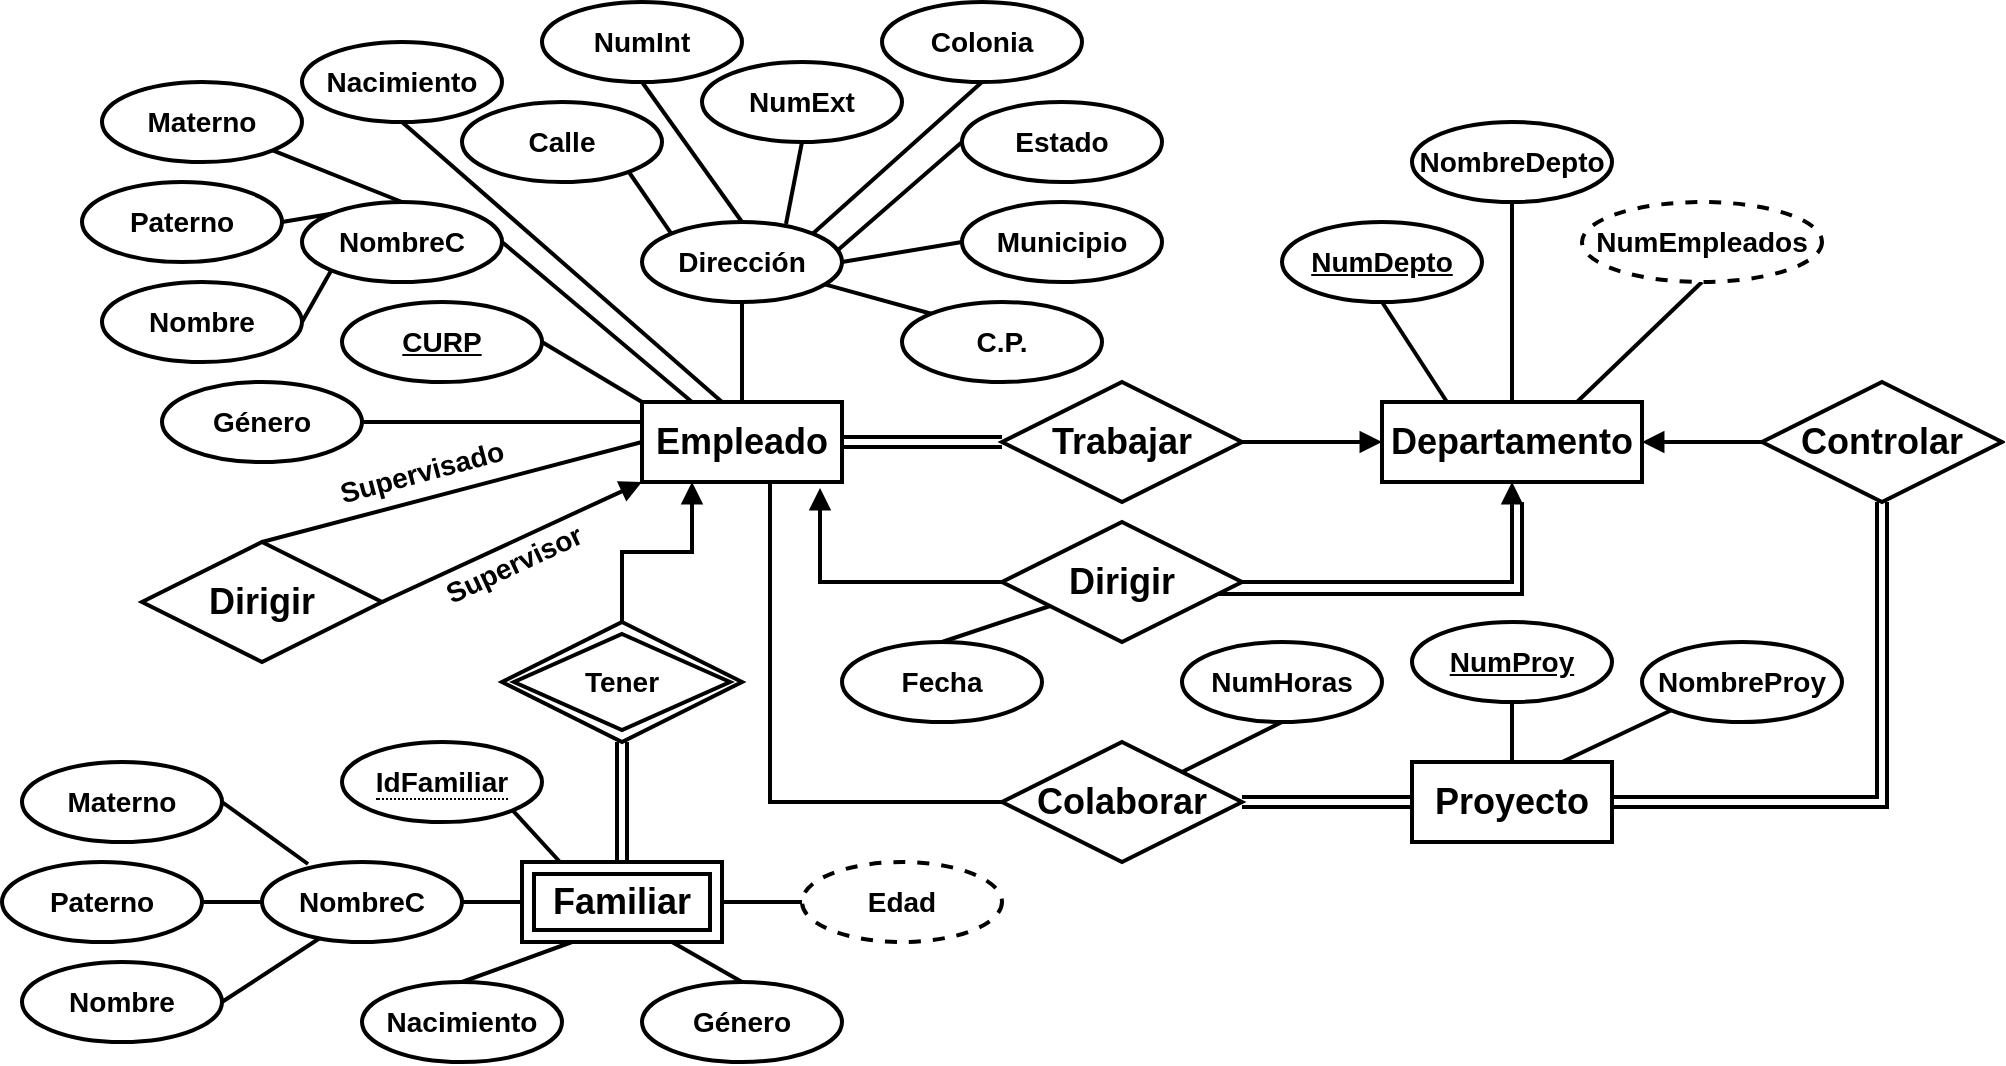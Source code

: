 <mxfile version="13.5.7" type="device"><diagram id="C5RBs43oDa-KdzZeNtuy" name="Page-1"><mxGraphModel dx="2522" dy="1682" grid="1" gridSize="10" guides="1" tooltips="1" connect="1" arrows="1" fold="1" page="1" pageScale="1" pageWidth="827" pageHeight="1169" math="0" shadow="0"><root><mxCell id="WIyWlLk6GJQsqaUBKTNV-0"/><mxCell id="WIyWlLk6GJQsqaUBKTNV-1" parent="WIyWlLk6GJQsqaUBKTNV-0"/><mxCell id="ffeDZTOD3uXCROzvayTP-34" style="edgeStyle=none;rounded=0;orthogonalLoop=1;jettySize=auto;html=1;exitX=1;exitY=0.5;exitDx=0;exitDy=0;entryX=0;entryY=0.5;entryDx=0;entryDy=0;endArrow=none;endFill=0;strokeWidth=2;fontSize=18;shape=link;" parent="WIyWlLk6GJQsqaUBKTNV-1" source="ffeDZTOD3uXCROzvayTP-0" target="ffeDZTOD3uXCROzvayTP-33" edge="1"><mxGeometry relative="1" as="geometry"/></mxCell><mxCell id="ffeDZTOD3uXCROzvayTP-0" value="Empleado" style="whiteSpace=wrap;html=1;align=center;fontSize=18;fontStyle=1;strokeWidth=2;" parent="WIyWlLk6GJQsqaUBKTNV-1" vertex="1"><mxGeometry x="-910" y="200" width="100" height="40" as="geometry"/></mxCell><mxCell id="ffeDZTOD3uXCROzvayTP-19" style="rounded=0;orthogonalLoop=1;jettySize=auto;html=1;exitX=1;exitY=0.5;exitDx=0;exitDy=0;endArrow=none;endFill=0;strokeWidth=2;fontSize=14;entryX=0.25;entryY=0;entryDx=0;entryDy=0;" parent="WIyWlLk6GJQsqaUBKTNV-1" source="ffeDZTOD3uXCROzvayTP-3" target="ffeDZTOD3uXCROzvayTP-0" edge="1"><mxGeometry relative="1" as="geometry"><mxPoint x="-900" y="201" as="targetPoint"/></mxGeometry></mxCell><mxCell id="ffeDZTOD3uXCROzvayTP-3" value="NombreC" style="ellipse;whiteSpace=wrap;html=1;align=center;fontSize=14;fontStyle=1;strokeWidth=2;" parent="WIyWlLk6GJQsqaUBKTNV-1" vertex="1"><mxGeometry x="-1080" y="100" width="100" height="40" as="geometry"/></mxCell><mxCell id="ffeDZTOD3uXCROzvayTP-18" style="rounded=0;orthogonalLoop=1;jettySize=auto;html=1;exitX=1;exitY=0.5;exitDx=0;exitDy=0;entryX=0;entryY=0;entryDx=0;entryDy=0;fontSize=14;endArrow=none;endFill=0;strokeWidth=2;" parent="WIyWlLk6GJQsqaUBKTNV-1" source="ffeDZTOD3uXCROzvayTP-4" target="ffeDZTOD3uXCROzvayTP-0" edge="1"><mxGeometry relative="1" as="geometry"/></mxCell><mxCell id="ffeDZTOD3uXCROzvayTP-4" value="CURP" style="ellipse;whiteSpace=wrap;html=1;align=center;fontStyle=5;fontSize=14;strokeWidth=2;" parent="WIyWlLk6GJQsqaUBKTNV-1" vertex="1"><mxGeometry x="-1060" y="150" width="100" height="40" as="geometry"/></mxCell><mxCell id="ffeDZTOD3uXCROzvayTP-23" style="edgeStyle=none;rounded=0;orthogonalLoop=1;jettySize=auto;html=1;exitX=0.5;exitY=1;exitDx=0;exitDy=0;entryX=0.4;entryY=0;entryDx=0;entryDy=0;endArrow=none;endFill=0;strokeWidth=2;fontSize=14;entryPerimeter=0;" parent="WIyWlLk6GJQsqaUBKTNV-1" source="ffeDZTOD3uXCROzvayTP-5" target="ffeDZTOD3uXCROzvayTP-0" edge="1"><mxGeometry relative="1" as="geometry"/></mxCell><mxCell id="ffeDZTOD3uXCROzvayTP-5" value="Nacimiento" style="ellipse;whiteSpace=wrap;html=1;align=center;fontSize=14;fontStyle=1;strokeWidth=2;" parent="WIyWlLk6GJQsqaUBKTNV-1" vertex="1"><mxGeometry x="-1080" y="20" width="100" height="40" as="geometry"/></mxCell><mxCell id="ffeDZTOD3uXCROzvayTP-20" style="edgeStyle=none;rounded=0;orthogonalLoop=1;jettySize=auto;html=1;exitX=1;exitY=0.5;exitDx=0;exitDy=0;entryX=0;entryY=1;entryDx=0;entryDy=0;endArrow=none;endFill=0;strokeWidth=2;fontSize=14;" parent="WIyWlLk6GJQsqaUBKTNV-1" source="ffeDZTOD3uXCROzvayTP-6" target="ffeDZTOD3uXCROzvayTP-3" edge="1"><mxGeometry relative="1" as="geometry"/></mxCell><mxCell id="ffeDZTOD3uXCROzvayTP-6" value="Nombre" style="ellipse;whiteSpace=wrap;html=1;align=center;fontSize=14;fontStyle=1;strokeWidth=2;" parent="WIyWlLk6GJQsqaUBKTNV-1" vertex="1"><mxGeometry x="-1180" y="140" width="100" height="40" as="geometry"/></mxCell><mxCell id="ffeDZTOD3uXCROzvayTP-21" style="edgeStyle=none;rounded=0;orthogonalLoop=1;jettySize=auto;html=1;exitX=1;exitY=0.5;exitDx=0;exitDy=0;entryX=0;entryY=0;entryDx=0;entryDy=0;endArrow=none;endFill=0;strokeWidth=2;fontSize=14;" parent="WIyWlLk6GJQsqaUBKTNV-1" source="ffeDZTOD3uXCROzvayTP-7" target="ffeDZTOD3uXCROzvayTP-3" edge="1"><mxGeometry relative="1" as="geometry"/></mxCell><mxCell id="ffeDZTOD3uXCROzvayTP-7" value="Paterno" style="ellipse;whiteSpace=wrap;html=1;align=center;fontSize=14;fontStyle=1;strokeWidth=2;" parent="WIyWlLk6GJQsqaUBKTNV-1" vertex="1"><mxGeometry x="-1190" y="90" width="100" height="40" as="geometry"/></mxCell><mxCell id="ffeDZTOD3uXCROzvayTP-22" style="edgeStyle=none;rounded=0;orthogonalLoop=1;jettySize=auto;html=1;exitX=1;exitY=1;exitDx=0;exitDy=0;entryX=0.5;entryY=0;entryDx=0;entryDy=0;endArrow=none;endFill=0;strokeWidth=2;fontSize=14;" parent="WIyWlLk6GJQsqaUBKTNV-1" source="ffeDZTOD3uXCROzvayTP-8" target="ffeDZTOD3uXCROzvayTP-3" edge="1"><mxGeometry relative="1" as="geometry"/></mxCell><mxCell id="ffeDZTOD3uXCROzvayTP-8" value="Materno" style="ellipse;whiteSpace=wrap;html=1;align=center;fontSize=14;fontStyle=1;strokeWidth=2;" parent="WIyWlLk6GJQsqaUBKTNV-1" vertex="1"><mxGeometry x="-1180" y="40" width="100" height="40" as="geometry"/></mxCell><mxCell id="ffeDZTOD3uXCROzvayTP-24" style="edgeStyle=none;rounded=0;orthogonalLoop=1;jettySize=auto;html=1;exitX=0.5;exitY=1;exitDx=0;exitDy=0;entryX=0.5;entryY=0;entryDx=0;entryDy=0;endArrow=none;endFill=0;strokeWidth=2;fontSize=14;" parent="WIyWlLk6GJQsqaUBKTNV-1" source="ffeDZTOD3uXCROzvayTP-9" target="ffeDZTOD3uXCROzvayTP-0" edge="1"><mxGeometry relative="1" as="geometry"/></mxCell><mxCell id="ffeDZTOD3uXCROzvayTP-9" value="Dirección" style="ellipse;whiteSpace=wrap;html=1;align=center;fontSize=14;fontStyle=1;strokeWidth=2;" parent="WIyWlLk6GJQsqaUBKTNV-1" vertex="1"><mxGeometry x="-910" y="110" width="100" height="40" as="geometry"/></mxCell><mxCell id="ffeDZTOD3uXCROzvayTP-25" style="edgeStyle=none;rounded=0;orthogonalLoop=1;jettySize=auto;html=1;entryX=0;entryY=0;entryDx=0;entryDy=0;endArrow=none;endFill=0;strokeWidth=2;fontSize=14;" parent="WIyWlLk6GJQsqaUBKTNV-1" target="ffeDZTOD3uXCROzvayTP-9" edge="1"><mxGeometry relative="1" as="geometry"><mxPoint x="-920" y="80" as="sourcePoint"/></mxGeometry></mxCell><mxCell id="ffeDZTOD3uXCROzvayTP-10" value="Calle" style="ellipse;whiteSpace=wrap;html=1;align=center;fontSize=14;fontStyle=1;strokeWidth=2;" parent="WIyWlLk6GJQsqaUBKTNV-1" vertex="1"><mxGeometry x="-1000" y="50" width="100" height="40" as="geometry"/></mxCell><mxCell id="ffeDZTOD3uXCROzvayTP-26" style="edgeStyle=none;rounded=0;orthogonalLoop=1;jettySize=auto;html=1;exitX=0.5;exitY=1;exitDx=0;exitDy=0;entryX=0.5;entryY=0;entryDx=0;entryDy=0;endArrow=none;endFill=0;strokeWidth=2;fontSize=14;" parent="WIyWlLk6GJQsqaUBKTNV-1" source="ffeDZTOD3uXCROzvayTP-11" target="ffeDZTOD3uXCROzvayTP-9" edge="1"><mxGeometry relative="1" as="geometry"/></mxCell><mxCell id="ffeDZTOD3uXCROzvayTP-11" value="NumInt" style="ellipse;whiteSpace=wrap;html=1;align=center;fontSize=14;fontStyle=1;strokeWidth=2;" parent="WIyWlLk6GJQsqaUBKTNV-1" vertex="1"><mxGeometry x="-960" width="100" height="40" as="geometry"/></mxCell><mxCell id="ffeDZTOD3uXCROzvayTP-27" style="edgeStyle=none;rounded=0;orthogonalLoop=1;jettySize=auto;html=1;exitX=0.5;exitY=1;exitDx=0;exitDy=0;entryX=0.72;entryY=0.025;entryDx=0;entryDy=0;endArrow=none;endFill=0;strokeWidth=2;fontSize=14;entryPerimeter=0;" parent="WIyWlLk6GJQsqaUBKTNV-1" source="ffeDZTOD3uXCROzvayTP-12" target="ffeDZTOD3uXCROzvayTP-9" edge="1"><mxGeometry relative="1" as="geometry"/></mxCell><mxCell id="ffeDZTOD3uXCROzvayTP-12" value="NumExt" style="ellipse;whiteSpace=wrap;html=1;align=center;fontSize=14;fontStyle=1;strokeWidth=2;" parent="WIyWlLk6GJQsqaUBKTNV-1" vertex="1"><mxGeometry x="-880" y="30" width="100" height="40" as="geometry"/></mxCell><mxCell id="ffeDZTOD3uXCROzvayTP-30" style="edgeStyle=none;rounded=0;orthogonalLoop=1;jettySize=auto;html=1;exitX=0;exitY=0.5;exitDx=0;exitDy=0;entryX=1;entryY=0.5;entryDx=0;entryDy=0;endArrow=none;endFill=0;strokeWidth=2;fontSize=14;" parent="WIyWlLk6GJQsqaUBKTNV-1" source="ffeDZTOD3uXCROzvayTP-13" target="ffeDZTOD3uXCROzvayTP-9" edge="1"><mxGeometry relative="1" as="geometry"/></mxCell><mxCell id="ffeDZTOD3uXCROzvayTP-13" value="Municipio" style="ellipse;whiteSpace=wrap;html=1;align=center;fontSize=14;fontStyle=1;strokeWidth=2;" parent="WIyWlLk6GJQsqaUBKTNV-1" vertex="1"><mxGeometry x="-750" y="100" width="100" height="40" as="geometry"/></mxCell><mxCell id="ffeDZTOD3uXCROzvayTP-28" style="edgeStyle=none;rounded=0;orthogonalLoop=1;jettySize=auto;html=1;exitX=0.5;exitY=1;exitDx=0;exitDy=0;entryX=1;entryY=0;entryDx=0;entryDy=0;endArrow=none;endFill=0;strokeWidth=2;fontSize=14;" parent="WIyWlLk6GJQsqaUBKTNV-1" source="ffeDZTOD3uXCROzvayTP-14" target="ffeDZTOD3uXCROzvayTP-9" edge="1"><mxGeometry relative="1" as="geometry"/></mxCell><mxCell id="ffeDZTOD3uXCROzvayTP-14" value="Colonia" style="ellipse;whiteSpace=wrap;html=1;align=center;fontSize=14;fontStyle=1;strokeWidth=2;" parent="WIyWlLk6GJQsqaUBKTNV-1" vertex="1"><mxGeometry x="-790" width="100" height="40" as="geometry"/></mxCell><mxCell id="ffeDZTOD3uXCROzvayTP-29" style="edgeStyle=none;rounded=0;orthogonalLoop=1;jettySize=auto;html=1;exitX=0;exitY=0.5;exitDx=0;exitDy=0;entryX=0.98;entryY=0.35;entryDx=0;entryDy=0;endArrow=none;endFill=0;strokeWidth=2;fontSize=14;entryPerimeter=0;" parent="WIyWlLk6GJQsqaUBKTNV-1" source="ffeDZTOD3uXCROzvayTP-15" target="ffeDZTOD3uXCROzvayTP-9" edge="1"><mxGeometry relative="1" as="geometry"/></mxCell><mxCell id="ffeDZTOD3uXCROzvayTP-15" value="Estado" style="ellipse;whiteSpace=wrap;html=1;align=center;fontSize=14;fontStyle=1;strokeWidth=2;" parent="WIyWlLk6GJQsqaUBKTNV-1" vertex="1"><mxGeometry x="-750" y="50" width="100" height="40" as="geometry"/></mxCell><mxCell id="ffeDZTOD3uXCROzvayTP-31" style="edgeStyle=none;rounded=0;orthogonalLoop=1;jettySize=auto;html=1;exitX=0;exitY=0;exitDx=0;exitDy=0;endArrow=none;endFill=0;strokeWidth=2;fontSize=14;" parent="WIyWlLk6GJQsqaUBKTNV-1" source="ffeDZTOD3uXCROzvayTP-16" target="ffeDZTOD3uXCROzvayTP-9" edge="1"><mxGeometry relative="1" as="geometry"/></mxCell><mxCell id="ffeDZTOD3uXCROzvayTP-16" value="C.P." style="ellipse;whiteSpace=wrap;html=1;align=center;fontSize=14;fontStyle=1;strokeWidth=2;" parent="WIyWlLk6GJQsqaUBKTNV-1" vertex="1"><mxGeometry x="-780" y="150" width="100" height="40" as="geometry"/></mxCell><mxCell id="ffeDZTOD3uXCROzvayTP-88" style="edgeStyle=none;rounded=0;orthogonalLoop=1;jettySize=auto;html=1;exitX=1;exitY=0.5;exitDx=0;exitDy=0;entryX=0;entryY=0.25;entryDx=0;entryDy=0;startArrow=none;startFill=0;endArrow=none;endFill=0;strokeWidth=2;fontSize=14;" parent="WIyWlLk6GJQsqaUBKTNV-1" source="ffeDZTOD3uXCROzvayTP-17" target="ffeDZTOD3uXCROzvayTP-0" edge="1"><mxGeometry relative="1" as="geometry"/></mxCell><mxCell id="ffeDZTOD3uXCROzvayTP-17" value="Género" style="ellipse;whiteSpace=wrap;html=1;align=center;fontSize=14;fontStyle=1;strokeWidth=2;" parent="WIyWlLk6GJQsqaUBKTNV-1" vertex="1"><mxGeometry x="-1150" y="190" width="100" height="40" as="geometry"/></mxCell><mxCell id="ffeDZTOD3uXCROzvayTP-32" value="Departamento" style="whiteSpace=wrap;html=1;align=center;fontSize=18;fontStyle=1;strokeWidth=2;" parent="WIyWlLk6GJQsqaUBKTNV-1" vertex="1"><mxGeometry x="-540" y="200" width="130" height="40" as="geometry"/></mxCell><mxCell id="ffeDZTOD3uXCROzvayTP-35" style="edgeStyle=none;rounded=0;orthogonalLoop=1;jettySize=auto;html=1;exitX=1;exitY=0.5;exitDx=0;exitDy=0;entryX=0;entryY=0.5;entryDx=0;entryDy=0;endArrow=block;endFill=1;strokeWidth=2;fontSize=18;" parent="WIyWlLk6GJQsqaUBKTNV-1" source="ffeDZTOD3uXCROzvayTP-33" target="ffeDZTOD3uXCROzvayTP-32" edge="1"><mxGeometry relative="1" as="geometry"/></mxCell><mxCell id="ffeDZTOD3uXCROzvayTP-33" value="Trabajar" style="shape=rhombus;perimeter=rhombusPerimeter;whiteSpace=wrap;html=1;align=center;strokeWidth=2;fontSize=18;fontStyle=1" parent="WIyWlLk6GJQsqaUBKTNV-1" vertex="1"><mxGeometry x="-730" y="190" width="120" height="60" as="geometry"/></mxCell><mxCell id="ffeDZTOD3uXCROzvayTP-37" style="edgeStyle=orthogonalEdgeStyle;rounded=0;orthogonalLoop=1;jettySize=auto;html=1;exitX=1;exitY=0.5;exitDx=0;exitDy=0;entryX=0.5;entryY=1;entryDx=0;entryDy=0;endArrow=block;endFill=1;strokeWidth=2;fontSize=18;" parent="WIyWlLk6GJQsqaUBKTNV-1" source="ffeDZTOD3uXCROzvayTP-36" target="ffeDZTOD3uXCROzvayTP-32" edge="1"><mxGeometry relative="1" as="geometry"/></mxCell><mxCell id="ffeDZTOD3uXCROzvayTP-38" style="edgeStyle=orthogonalEdgeStyle;rounded=0;orthogonalLoop=1;jettySize=auto;html=1;exitX=0;exitY=0.5;exitDx=0;exitDy=0;entryX=0.89;entryY=1.075;entryDx=0;entryDy=0;endArrow=block;endFill=1;strokeWidth=2;fontSize=18;entryPerimeter=0;" parent="WIyWlLk6GJQsqaUBKTNV-1" source="ffeDZTOD3uXCROzvayTP-36" target="ffeDZTOD3uXCROzvayTP-0" edge="1"><mxGeometry relative="1" as="geometry"/></mxCell><mxCell id="ffeDZTOD3uXCROzvayTP-36" value="Dirigir" style="shape=rhombus;perimeter=rhombusPerimeter;whiteSpace=wrap;html=1;align=center;strokeWidth=2;fontSize=18;fontStyle=1" parent="WIyWlLk6GJQsqaUBKTNV-1" vertex="1"><mxGeometry x="-730" y="260" width="120" height="60" as="geometry"/></mxCell><mxCell id="ffeDZTOD3uXCROzvayTP-39" style="edgeStyle=orthogonalEdgeStyle;rounded=0;orthogonalLoop=1;jettySize=auto;html=1;exitX=0.9;exitY=0.633;exitDx=0;exitDy=0;endArrow=none;endFill=0;strokeWidth=2;fontSize=18;exitPerimeter=0;" parent="WIyWlLk6GJQsqaUBKTNV-1" edge="1"><mxGeometry relative="1" as="geometry"><mxPoint x="-622" y="295.98" as="sourcePoint"/><mxPoint x="-470" y="250" as="targetPoint"/><Array as="points"><mxPoint x="-470" y="296"/></Array></mxGeometry></mxCell><mxCell id="ffeDZTOD3uXCROzvayTP-41" style="rounded=0;orthogonalLoop=1;jettySize=auto;html=1;exitX=0.5;exitY=0;exitDx=0;exitDy=0;endArrow=none;endFill=0;strokeWidth=2;fontSize=18;" parent="WIyWlLk6GJQsqaUBKTNV-1" source="ffeDZTOD3uXCROzvayTP-40" target="ffeDZTOD3uXCROzvayTP-36" edge="1"><mxGeometry relative="1" as="geometry"/></mxCell><mxCell id="ffeDZTOD3uXCROzvayTP-40" value="Fecha" style="ellipse;whiteSpace=wrap;html=1;align=center;fontSize=14;fontStyle=1;strokeWidth=2;" parent="WIyWlLk6GJQsqaUBKTNV-1" vertex="1"><mxGeometry x="-810" y="320" width="100" height="40" as="geometry"/></mxCell><mxCell id="ffeDZTOD3uXCROzvayTP-55" style="edgeStyle=orthogonalEdgeStyle;shape=link;rounded=0;orthogonalLoop=1;jettySize=auto;html=1;exitX=0;exitY=0.5;exitDx=0;exitDy=0;entryX=1;entryY=0.5;entryDx=0;entryDy=0;startArrow=block;startFill=1;endArrow=block;endFill=1;strokeWidth=2;fontSize=14;" parent="WIyWlLk6GJQsqaUBKTNV-1" source="ffeDZTOD3uXCROzvayTP-43" target="ffeDZTOD3uXCROzvayTP-54" edge="1"><mxGeometry relative="1" as="geometry"/></mxCell><mxCell id="ffeDZTOD3uXCROzvayTP-43" value="Proyecto" style="whiteSpace=wrap;html=1;align=center;fontSize=18;fontStyle=1;strokeWidth=2;" parent="WIyWlLk6GJQsqaUBKTNV-1" vertex="1"><mxGeometry x="-525" y="380" width="100" height="40" as="geometry"/></mxCell><mxCell id="ffeDZTOD3uXCROzvayTP-47" style="edgeStyle=none;rounded=0;orthogonalLoop=1;jettySize=auto;html=1;exitX=0.5;exitY=1;exitDx=0;exitDy=0;entryX=0.25;entryY=0;entryDx=0;entryDy=0;endArrow=none;endFill=0;strokeWidth=2;fontSize=14;" parent="WIyWlLk6GJQsqaUBKTNV-1" source="ffeDZTOD3uXCROzvayTP-44" target="ffeDZTOD3uXCROzvayTP-32" edge="1"><mxGeometry relative="1" as="geometry"/></mxCell><mxCell id="ffeDZTOD3uXCROzvayTP-44" value="NumDepto" style="ellipse;whiteSpace=wrap;html=1;align=center;fontStyle=5;fontSize=14;strokeWidth=2;" parent="WIyWlLk6GJQsqaUBKTNV-1" vertex="1"><mxGeometry x="-590" y="110" width="100" height="40" as="geometry"/></mxCell><mxCell id="ffeDZTOD3uXCROzvayTP-48" style="edgeStyle=none;rounded=0;orthogonalLoop=1;jettySize=auto;html=1;exitX=0.5;exitY=1;exitDx=0;exitDy=0;entryX=0.5;entryY=0;entryDx=0;entryDy=0;endArrow=none;endFill=0;strokeWidth=2;fontSize=14;" parent="WIyWlLk6GJQsqaUBKTNV-1" source="ffeDZTOD3uXCROzvayTP-45" target="ffeDZTOD3uXCROzvayTP-32" edge="1"><mxGeometry relative="1" as="geometry"/></mxCell><mxCell id="ffeDZTOD3uXCROzvayTP-45" value="NombreDepto" style="ellipse;whiteSpace=wrap;html=1;align=center;fontSize=14;fontStyle=1;strokeWidth=2;" parent="WIyWlLk6GJQsqaUBKTNV-1" vertex="1"><mxGeometry x="-525" y="60" width="100" height="40" as="geometry"/></mxCell><mxCell id="ffeDZTOD3uXCROzvayTP-49" style="edgeStyle=none;rounded=0;orthogonalLoop=1;jettySize=auto;html=1;exitX=0.5;exitY=1;exitDx=0;exitDy=0;entryX=0.75;entryY=0;entryDx=0;entryDy=0;endArrow=none;endFill=0;strokeWidth=2;fontSize=14;" parent="WIyWlLk6GJQsqaUBKTNV-1" source="ffeDZTOD3uXCROzvayTP-46" target="ffeDZTOD3uXCROzvayTP-32" edge="1"><mxGeometry relative="1" as="geometry"/></mxCell><mxCell id="ffeDZTOD3uXCROzvayTP-46" value="NumEmpleados" style="ellipse;whiteSpace=wrap;html=1;align=center;dashed=1;strokeWidth=2;fontSize=14;fontStyle=1" parent="WIyWlLk6GJQsqaUBKTNV-1" vertex="1"><mxGeometry x="-440" y="100" width="120" height="40" as="geometry"/></mxCell><mxCell id="ffeDZTOD3uXCROzvayTP-51" style="edgeStyle=none;rounded=0;orthogonalLoop=1;jettySize=auto;html=1;exitX=0;exitY=0.5;exitDx=0;exitDy=0;entryX=1;entryY=0.5;entryDx=0;entryDy=0;endArrow=block;endFill=1;strokeWidth=2;fontSize=14;" parent="WIyWlLk6GJQsqaUBKTNV-1" source="ffeDZTOD3uXCROzvayTP-50" target="ffeDZTOD3uXCROzvayTP-32" edge="1"><mxGeometry relative="1" as="geometry"/></mxCell><mxCell id="ffeDZTOD3uXCROzvayTP-53" style="edgeStyle=orthogonalEdgeStyle;rounded=0;orthogonalLoop=1;jettySize=auto;html=1;exitX=0.5;exitY=1;exitDx=0;exitDy=0;entryX=1;entryY=0.5;entryDx=0;entryDy=0;endArrow=none;endFill=0;strokeWidth=2;fontSize=14;shape=link;" parent="WIyWlLk6GJQsqaUBKTNV-1" source="ffeDZTOD3uXCROzvayTP-50" target="ffeDZTOD3uXCROzvayTP-43" edge="1"><mxGeometry relative="1" as="geometry"/></mxCell><mxCell id="ffeDZTOD3uXCROzvayTP-50" value="Controlar" style="shape=rhombus;perimeter=rhombusPerimeter;whiteSpace=wrap;html=1;align=center;strokeWidth=2;fontSize=18;fontStyle=1" parent="WIyWlLk6GJQsqaUBKTNV-1" vertex="1"><mxGeometry x="-350" y="190" width="120" height="60" as="geometry"/></mxCell><mxCell id="ffeDZTOD3uXCROzvayTP-56" style="edgeStyle=orthogonalEdgeStyle;rounded=0;orthogonalLoop=1;jettySize=auto;html=1;exitX=0;exitY=0.5;exitDx=0;exitDy=0;entryX=0.64;entryY=1.025;entryDx=0;entryDy=0;startArrow=none;startFill=0;endArrow=none;endFill=0;strokeWidth=2;fontSize=14;entryPerimeter=0;" parent="WIyWlLk6GJQsqaUBKTNV-1" source="ffeDZTOD3uXCROzvayTP-54" target="ffeDZTOD3uXCROzvayTP-0" edge="1"><mxGeometry relative="1" as="geometry"/></mxCell><mxCell id="ffeDZTOD3uXCROzvayTP-54" value="Colaborar" style="shape=rhombus;perimeter=rhombusPerimeter;whiteSpace=wrap;html=1;align=center;strokeWidth=2;fontSize=18;fontStyle=1" parent="WIyWlLk6GJQsqaUBKTNV-1" vertex="1"><mxGeometry x="-730" y="370" width="120" height="60" as="geometry"/></mxCell><mxCell id="ffeDZTOD3uXCROzvayTP-58" style="rounded=0;orthogonalLoop=1;jettySize=auto;html=1;exitX=0.5;exitY=1;exitDx=0;exitDy=0;startArrow=none;startFill=0;endArrow=none;endFill=0;strokeWidth=2;fontSize=14;" parent="WIyWlLk6GJQsqaUBKTNV-1" source="ffeDZTOD3uXCROzvayTP-57" target="ffeDZTOD3uXCROzvayTP-54" edge="1"><mxGeometry relative="1" as="geometry"/></mxCell><mxCell id="ffeDZTOD3uXCROzvayTP-57" value="NumHoras" style="ellipse;whiteSpace=wrap;html=1;align=center;fontSize=14;fontStyle=1;strokeWidth=2;" parent="WIyWlLk6GJQsqaUBKTNV-1" vertex="1"><mxGeometry x="-640" y="320" width="100" height="40" as="geometry"/></mxCell><mxCell id="ffeDZTOD3uXCROzvayTP-60" style="edgeStyle=none;rounded=0;orthogonalLoop=1;jettySize=auto;html=1;exitX=0.5;exitY=1;exitDx=0;exitDy=0;entryX=0.5;entryY=0;entryDx=0;entryDy=0;startArrow=none;startFill=0;endArrow=none;endFill=0;strokeWidth=2;fontSize=14;" parent="WIyWlLk6GJQsqaUBKTNV-1" source="ffeDZTOD3uXCROzvayTP-59" target="ffeDZTOD3uXCROzvayTP-43" edge="1"><mxGeometry relative="1" as="geometry"/></mxCell><mxCell id="ffeDZTOD3uXCROzvayTP-59" value="NumProy" style="ellipse;whiteSpace=wrap;html=1;align=center;fontStyle=5;fontSize=14;strokeWidth=2;" parent="WIyWlLk6GJQsqaUBKTNV-1" vertex="1"><mxGeometry x="-525" y="310" width="100" height="40" as="geometry"/></mxCell><mxCell id="ffeDZTOD3uXCROzvayTP-62" style="edgeStyle=none;rounded=0;orthogonalLoop=1;jettySize=auto;html=1;exitX=0;exitY=1;exitDx=0;exitDy=0;entryX=0.75;entryY=0;entryDx=0;entryDy=0;startArrow=none;startFill=0;endArrow=none;endFill=0;strokeWidth=2;fontSize=14;" parent="WIyWlLk6GJQsqaUBKTNV-1" source="ffeDZTOD3uXCROzvayTP-61" target="ffeDZTOD3uXCROzvayTP-43" edge="1"><mxGeometry relative="1" as="geometry"/></mxCell><mxCell id="ffeDZTOD3uXCROzvayTP-61" value="NombreProy" style="ellipse;whiteSpace=wrap;html=1;align=center;fontSize=14;fontStyle=1;strokeWidth=2;" parent="WIyWlLk6GJQsqaUBKTNV-1" vertex="1"><mxGeometry x="-410" y="320" width="100" height="40" as="geometry"/></mxCell><mxCell id="ffeDZTOD3uXCROzvayTP-66" style="edgeStyle=none;rounded=0;orthogonalLoop=1;jettySize=auto;html=1;exitX=0.5;exitY=0;exitDx=0;exitDy=0;entryX=0.5;entryY=1;entryDx=0;entryDy=0;startArrow=none;startFill=0;endArrow=none;endFill=0;strokeWidth=2;fontSize=14;shape=link;" parent="WIyWlLk6GJQsqaUBKTNV-1" source="ffeDZTOD3uXCROzvayTP-63" target="ffeDZTOD3uXCROzvayTP-64" edge="1"><mxGeometry relative="1" as="geometry"/></mxCell><mxCell id="ffeDZTOD3uXCROzvayTP-63" value="Familiar" style="shape=ext;margin=3;double=1;whiteSpace=wrap;html=1;align=center;strokeWidth=2;fontSize=18;fontStyle=1" parent="WIyWlLk6GJQsqaUBKTNV-1" vertex="1"><mxGeometry x="-970" y="430" width="100" height="40" as="geometry"/></mxCell><mxCell id="ffeDZTOD3uXCROzvayTP-67" style="edgeStyle=orthogonalEdgeStyle;rounded=0;orthogonalLoop=1;jettySize=auto;html=1;exitX=0.5;exitY=0;exitDx=0;exitDy=0;entryX=0.25;entryY=1;entryDx=0;entryDy=0;startArrow=none;startFill=0;endArrow=block;endFill=1;strokeWidth=2;fontSize=14;" parent="WIyWlLk6GJQsqaUBKTNV-1" source="ffeDZTOD3uXCROzvayTP-64" target="ffeDZTOD3uXCROzvayTP-0" edge="1"><mxGeometry relative="1" as="geometry"/></mxCell><mxCell id="ffeDZTOD3uXCROzvayTP-64" value="Tener" style="shape=rhombus;double=1;perimeter=rhombusPerimeter;whiteSpace=wrap;html=1;align=center;strokeWidth=2;fontSize=14;fontStyle=1" parent="WIyWlLk6GJQsqaUBKTNV-1" vertex="1"><mxGeometry x="-980" y="310" width="120" height="60" as="geometry"/></mxCell><mxCell id="ffeDZTOD3uXCROzvayTP-77" style="edgeStyle=none;rounded=0;orthogonalLoop=1;jettySize=auto;html=1;exitX=1;exitY=0.5;exitDx=0;exitDy=0;entryX=0;entryY=0.5;entryDx=0;entryDy=0;startArrow=none;startFill=0;endArrow=none;endFill=0;strokeWidth=2;fontSize=14;" parent="WIyWlLk6GJQsqaUBKTNV-1" source="ffeDZTOD3uXCROzvayTP-68" target="ffeDZTOD3uXCROzvayTP-63" edge="1"><mxGeometry relative="1" as="geometry"/></mxCell><mxCell id="ffeDZTOD3uXCROzvayTP-68" value="NombreC" style="ellipse;whiteSpace=wrap;html=1;align=center;fontSize=14;fontStyle=1;strokeWidth=2;" parent="WIyWlLk6GJQsqaUBKTNV-1" vertex="1"><mxGeometry x="-1100" y="430" width="100" height="40" as="geometry"/></mxCell><mxCell id="ffeDZTOD3uXCROzvayTP-80" style="edgeStyle=none;rounded=0;orthogonalLoop=1;jettySize=auto;html=1;exitX=1;exitY=0.5;exitDx=0;exitDy=0;entryX=0.29;entryY=0.95;entryDx=0;entryDy=0;entryPerimeter=0;startArrow=none;startFill=0;endArrow=none;endFill=0;strokeWidth=2;fontSize=14;" parent="WIyWlLk6GJQsqaUBKTNV-1" source="ffeDZTOD3uXCROzvayTP-69" target="ffeDZTOD3uXCROzvayTP-68" edge="1"><mxGeometry relative="1" as="geometry"/></mxCell><mxCell id="ffeDZTOD3uXCROzvayTP-69" value="Nombre" style="ellipse;whiteSpace=wrap;html=1;align=center;fontSize=14;fontStyle=1;strokeWidth=2;" parent="WIyWlLk6GJQsqaUBKTNV-1" vertex="1"><mxGeometry x="-1220" y="480" width="100" height="40" as="geometry"/></mxCell><mxCell id="ffeDZTOD3uXCROzvayTP-79" style="edgeStyle=none;rounded=0;orthogonalLoop=1;jettySize=auto;html=1;exitX=1;exitY=0.5;exitDx=0;exitDy=0;entryX=0;entryY=0.5;entryDx=0;entryDy=0;startArrow=none;startFill=0;endArrow=none;endFill=0;strokeWidth=2;fontSize=14;" parent="WIyWlLk6GJQsqaUBKTNV-1" source="ffeDZTOD3uXCROzvayTP-70" target="ffeDZTOD3uXCROzvayTP-68" edge="1"><mxGeometry relative="1" as="geometry"/></mxCell><mxCell id="ffeDZTOD3uXCROzvayTP-70" value="Paterno" style="ellipse;whiteSpace=wrap;html=1;align=center;fontSize=14;fontStyle=1;strokeWidth=2;" parent="WIyWlLk6GJQsqaUBKTNV-1" vertex="1"><mxGeometry x="-1230" y="430" width="100" height="40" as="geometry"/></mxCell><mxCell id="ffeDZTOD3uXCROzvayTP-78" style="edgeStyle=none;rounded=0;orthogonalLoop=1;jettySize=auto;html=1;exitX=1;exitY=0.5;exitDx=0;exitDy=0;entryX=0.23;entryY=0.025;entryDx=0;entryDy=0;startArrow=none;startFill=0;endArrow=none;endFill=0;strokeWidth=2;fontSize=14;entryPerimeter=0;" parent="WIyWlLk6GJQsqaUBKTNV-1" source="ffeDZTOD3uXCROzvayTP-71" target="ffeDZTOD3uXCROzvayTP-68" edge="1"><mxGeometry relative="1" as="geometry"/></mxCell><mxCell id="ffeDZTOD3uXCROzvayTP-71" value="Materno" style="ellipse;whiteSpace=wrap;html=1;align=center;fontSize=14;fontStyle=1;strokeWidth=2;" parent="WIyWlLk6GJQsqaUBKTNV-1" vertex="1"><mxGeometry x="-1220" y="380" width="100" height="40" as="geometry"/></mxCell><mxCell id="ffeDZTOD3uXCROzvayTP-81" style="edgeStyle=none;rounded=0;orthogonalLoop=1;jettySize=auto;html=1;exitX=0.5;exitY=0;exitDx=0;exitDy=0;entryX=0.25;entryY=1;entryDx=0;entryDy=0;startArrow=none;startFill=0;endArrow=none;endFill=0;strokeWidth=2;fontSize=14;" parent="WIyWlLk6GJQsqaUBKTNV-1" source="ffeDZTOD3uXCROzvayTP-72" target="ffeDZTOD3uXCROzvayTP-63" edge="1"><mxGeometry relative="1" as="geometry"/></mxCell><mxCell id="ffeDZTOD3uXCROzvayTP-72" value="Nacimiento" style="ellipse;whiteSpace=wrap;html=1;align=center;fontSize=14;fontStyle=1;strokeWidth=2;" parent="WIyWlLk6GJQsqaUBKTNV-1" vertex="1"><mxGeometry x="-1050" y="490" width="100" height="40" as="geometry"/></mxCell><mxCell id="ffeDZTOD3uXCROzvayTP-82" style="edgeStyle=none;rounded=0;orthogonalLoop=1;jettySize=auto;html=1;exitX=0.5;exitY=0;exitDx=0;exitDy=0;entryX=0.75;entryY=1;entryDx=0;entryDy=0;startArrow=none;startFill=0;endArrow=none;endFill=0;strokeWidth=2;fontSize=14;" parent="WIyWlLk6GJQsqaUBKTNV-1" source="ffeDZTOD3uXCROzvayTP-73" target="ffeDZTOD3uXCROzvayTP-63" edge="1"><mxGeometry relative="1" as="geometry"/></mxCell><mxCell id="ffeDZTOD3uXCROzvayTP-73" value="Género" style="ellipse;whiteSpace=wrap;html=1;align=center;fontSize=14;fontStyle=1;strokeWidth=2;" parent="WIyWlLk6GJQsqaUBKTNV-1" vertex="1"><mxGeometry x="-910" y="490" width="100" height="40" as="geometry"/></mxCell><mxCell id="ffeDZTOD3uXCROzvayTP-76" style="rounded=0;orthogonalLoop=1;jettySize=auto;html=1;exitX=1;exitY=1;exitDx=0;exitDy=0;startArrow=none;startFill=0;endArrow=none;endFill=0;strokeWidth=2;fontSize=14;" parent="WIyWlLk6GJQsqaUBKTNV-1" source="ffeDZTOD3uXCROzvayTP-75" edge="1"><mxGeometry relative="1" as="geometry"><mxPoint x="-951" y="430" as="targetPoint"/></mxGeometry></mxCell><mxCell id="ffeDZTOD3uXCROzvayTP-75" value="&lt;span style=&quot;border-bottom: 1px dotted&quot;&gt;IdFamiliar&lt;/span&gt;" style="ellipse;whiteSpace=wrap;html=1;align=center;strokeWidth=2;fontSize=14;fontStyle=1" parent="WIyWlLk6GJQsqaUBKTNV-1" vertex="1"><mxGeometry x="-1060" y="370" width="100" height="40" as="geometry"/></mxCell><mxCell id="ffeDZTOD3uXCROzvayTP-84" style="edgeStyle=none;rounded=0;orthogonalLoop=1;jettySize=auto;html=1;exitX=0;exitY=0.5;exitDx=0;exitDy=0;entryX=1;entryY=0.5;entryDx=0;entryDy=0;startArrow=none;startFill=0;endArrow=none;endFill=0;strokeWidth=2;fontSize=14;" parent="WIyWlLk6GJQsqaUBKTNV-1" source="ffeDZTOD3uXCROzvayTP-83" target="ffeDZTOD3uXCROzvayTP-63" edge="1"><mxGeometry relative="1" as="geometry"/></mxCell><mxCell id="ffeDZTOD3uXCROzvayTP-83" value="Edad" style="ellipse;whiteSpace=wrap;html=1;align=center;dashed=1;strokeWidth=2;fontSize=14;fontStyle=1" parent="WIyWlLk6GJQsqaUBKTNV-1" vertex="1"><mxGeometry x="-830" y="430" width="100" height="40" as="geometry"/></mxCell><mxCell id="ffeDZTOD3uXCROzvayTP-86" style="edgeStyle=none;rounded=0;orthogonalLoop=1;jettySize=auto;html=1;exitX=0.5;exitY=0;exitDx=0;exitDy=0;entryX=0;entryY=0.5;entryDx=0;entryDy=0;startArrow=none;startFill=0;endArrow=none;endFill=0;strokeWidth=2;fontSize=14;" parent="WIyWlLk6GJQsqaUBKTNV-1" source="ffeDZTOD3uXCROzvayTP-85" target="ffeDZTOD3uXCROzvayTP-0" edge="1"><mxGeometry relative="1" as="geometry"/></mxCell><mxCell id="ffeDZTOD3uXCROzvayTP-87" style="edgeStyle=none;rounded=0;orthogonalLoop=1;jettySize=auto;html=1;exitX=1;exitY=0.5;exitDx=0;exitDy=0;entryX=0;entryY=1;entryDx=0;entryDy=0;startArrow=none;startFill=0;endArrow=block;endFill=1;strokeWidth=2;fontSize=14;" parent="WIyWlLk6GJQsqaUBKTNV-1" source="ffeDZTOD3uXCROzvayTP-85" target="ffeDZTOD3uXCROzvayTP-0" edge="1"><mxGeometry relative="1" as="geometry"/></mxCell><mxCell id="ffeDZTOD3uXCROzvayTP-85" value="Dirigir" style="shape=rhombus;perimeter=rhombusPerimeter;whiteSpace=wrap;html=1;align=center;strokeWidth=2;fontSize=18;fontStyle=1" parent="WIyWlLk6GJQsqaUBKTNV-1" vertex="1"><mxGeometry x="-1160" y="270" width="120" height="60" as="geometry"/></mxCell><mxCell id="ffeDZTOD3uXCROzvayTP-89" value="Supervisor" style="text;html=1;strokeColor=none;fillColor=none;align=center;verticalAlign=middle;whiteSpace=wrap;rounded=0;fontSize=14;fontStyle=1;rotation=-25;" parent="WIyWlLk6GJQsqaUBKTNV-1" vertex="1"><mxGeometry x="-994" y="271" width="40" height="20" as="geometry"/></mxCell><mxCell id="ffeDZTOD3uXCROzvayTP-90" value="Supervisado" style="text;html=1;strokeColor=none;fillColor=none;align=center;verticalAlign=middle;whiteSpace=wrap;rounded=0;fontSize=14;fontStyle=1;rotation=-15;" parent="WIyWlLk6GJQsqaUBKTNV-1" vertex="1"><mxGeometry x="-1040" y="225" width="40" height="20" as="geometry"/></mxCell><mxCell id="ffeDZTOD3uXCROzvayTP-91" style="edgeStyle=none;rounded=0;orthogonalLoop=1;jettySize=auto;html=1;exitX=0.75;exitY=0;exitDx=0;exitDy=0;startArrow=none;startFill=0;endArrow=none;endFill=0;strokeWidth=2;fontSize=14;" parent="WIyWlLk6GJQsqaUBKTNV-1" edge="1"><mxGeometry relative="1" as="geometry"><mxPoint x="-1012.929" y="222.753" as="sourcePoint"/><mxPoint x="-1012.929" y="222.753" as="targetPoint"/></mxGeometry></mxCell></root></mxGraphModel></diagram></mxfile>